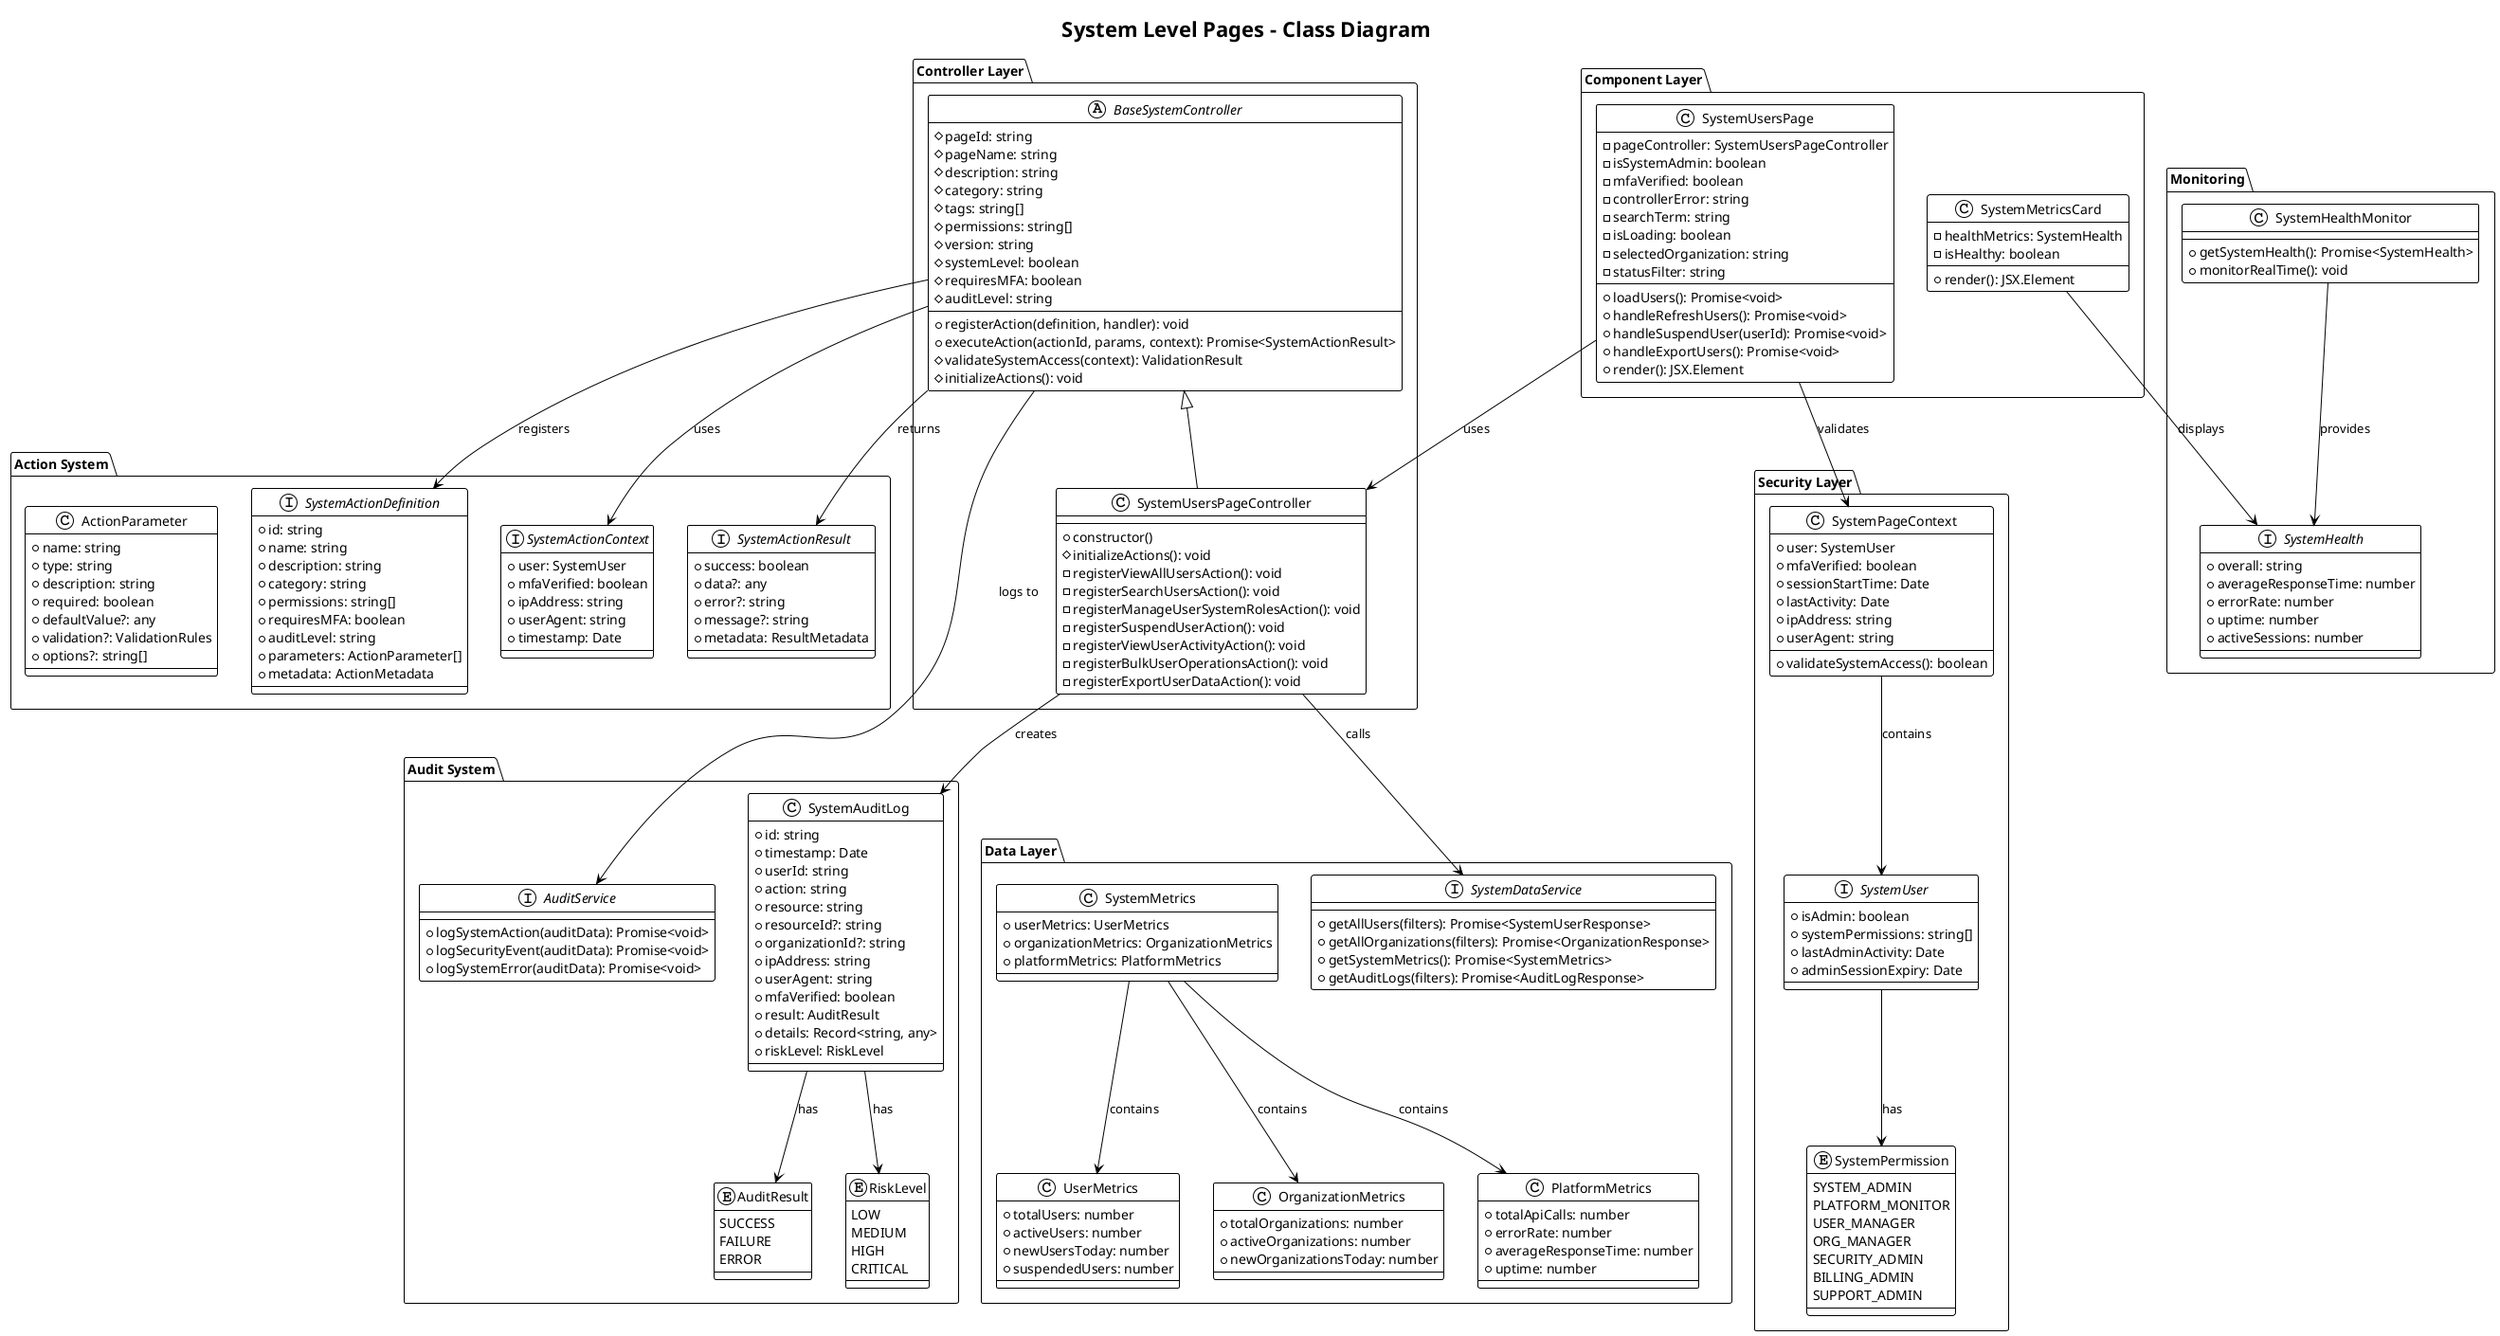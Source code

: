 @startuml System Level Pages - Class Diagram
!theme plain
title System Level Pages - Class Diagram

package "Security Layer" {
    interface SystemUser {
        +isAdmin: boolean
        +systemPermissions: string[]
        +lastAdminActivity: Date
        +adminSessionExpiry: Date
    }
    
    class SystemPageContext {
        +user: SystemUser
        +mfaVerified: boolean
        +sessionStartTime: Date
        +lastActivity: Date
        +ipAddress: string
        +userAgent: string
        +validateSystemAccess(): boolean
    }
    
    enum SystemPermission {
        SYSTEM_ADMIN
        PLATFORM_MONITOR
        USER_MANAGER
        ORG_MANAGER
        SECURITY_ADMIN
        BILLING_ADMIN
        SUPPORT_ADMIN
    }
}

package "Controller Layer" {
    abstract class BaseSystemController {
        #pageId: string
        #pageName: string
        #description: string
        #category: string
        #tags: string[]
        #permissions: string[]
        #version: string
        #systemLevel: boolean
        #requiresMFA: boolean
        #auditLevel: string
        +registerAction(definition, handler): void
        +executeAction(actionId, params, context): Promise<SystemActionResult>
        #validateSystemAccess(context): ValidationResult
        #initializeActions(): void
    }
    
    class SystemUsersPageController extends BaseSystemController {
        +constructor()
        #initializeActions(): void
        -registerViewAllUsersAction(): void
        -registerSearchUsersAction(): void
        -registerManageUserSystemRolesAction(): void
        -registerSuspendUserAction(): void
        -registerViewUserActivityAction(): void
        -registerBulkUserOperationsAction(): void
        -registerExportUserDataAction(): void
    }
}

package "Action System" {
    interface SystemActionDefinition {
        +id: string
        +name: string
        +description: string
        +category: string
        +permissions: string[]
        +requiresMFA: boolean
        +auditLevel: string
        +parameters: ActionParameter[]
        +metadata: ActionMetadata
    }
    
    interface SystemActionContext {
        +user: SystemUser
        +mfaVerified: boolean
        +ipAddress: string
        +userAgent: string
        +timestamp: Date
    }
    
    interface SystemActionResult {
        +success: boolean
        +data?: any
        +error?: string
        +message?: string
        +metadata: ResultMetadata
    }
    
    class ActionParameter {
        +name: string
        +type: string
        +description: string
        +required: boolean
        +defaultValue?: any
        +validation?: ValidationRules
        +options?: string[]
    }
}

package "Data Layer" {
    interface SystemDataService {
        +getAllUsers(filters): Promise<SystemUserResponse>
        +getAllOrganizations(filters): Promise<OrganizationResponse>
        +getSystemMetrics(): Promise<SystemMetrics>
        +getAuditLogs(filters): Promise<AuditLogResponse>
    }
    
    class SystemMetrics {
        +userMetrics: UserMetrics
        +organizationMetrics: OrganizationMetrics
        +platformMetrics: PlatformMetrics
    }
    
    class UserMetrics {
        +totalUsers: number
        +activeUsers: number
        +newUsersToday: number
        +suspendedUsers: number
    }
    
    class OrganizationMetrics {
        +totalOrganizations: number
        +activeOrganizations: number
        +newOrganizationsToday: number
    }
    
    class PlatformMetrics {
        +totalApiCalls: number
        +errorRate: number
        +averageResponseTime: number
        +uptime: number
    }
}

package "Audit System" {
    class SystemAuditLog {
        +id: string
        +timestamp: Date
        +userId: string
        +action: string
        +resource: string
        +resourceId?: string
        +organizationId?: string
        +ipAddress: string
        +userAgent: string
        +mfaVerified: boolean
        +result: AuditResult
        +details: Record<string, any>
        +riskLevel: RiskLevel
    }
    
    enum AuditResult {
        SUCCESS
        FAILURE
        ERROR
    }
    
    enum RiskLevel {
        LOW
        MEDIUM
        HIGH
        CRITICAL
    }
    
    interface AuditService {
        +logSystemAction(auditData): Promise<void>
        +logSecurityEvent(auditData): Promise<void>
        +logSystemError(auditData): Promise<void>
    }
}

package "Component Layer" {
    class SystemUsersPage {
        -pageController: SystemUsersPageController
        -isSystemAdmin: boolean
        -mfaVerified: boolean
        -controllerError: string
        -searchTerm: string
        -isLoading: boolean
        -selectedOrganization: string
        -statusFilter: string
        +loadUsers(): Promise<void>
        +handleRefreshUsers(): Promise<void>
        +handleSuspendUser(userId): Promise<void>
        +handleExportUsers(): Promise<void>
        +render(): JSX.Element
    }
    
    class SystemMetricsCard {
        -healthMetrics: SystemHealth
        -isHealthy: boolean
        +render(): JSX.Element
    }
}

package "Monitoring" {
    interface SystemHealth {
        +overall: string
        +averageResponseTime: number
        +errorRate: number
        +uptime: number
        +activeSessions: number
    }
    
    class SystemHealthMonitor {
        +getSystemHealth(): Promise<SystemHealth>
        +monitorRealTime(): void
    }
}

' Relationships
BaseSystemController --> SystemActionDefinition : registers
BaseSystemController --> SystemActionContext : uses
BaseSystemController --> SystemActionResult : returns
BaseSystemController --> AuditService : logs to

SystemUsersPageController --> SystemDataService : calls
SystemUsersPageController --> SystemAuditLog : creates

SystemUsersPage --> SystemUsersPageController : uses
SystemUsersPage --> SystemPageContext : validates

SystemPageContext --> SystemUser : contains
SystemUser --> SystemPermission : has

SystemMetrics --> UserMetrics : contains
SystemMetrics --> OrganizationMetrics : contains
SystemMetrics --> PlatformMetrics : contains

SystemAuditLog --> AuditResult : has
SystemAuditLog --> RiskLevel : has

SystemMetricsCard --> SystemHealth : displays
SystemHealthMonitor --> SystemHealth : provides

@enduml